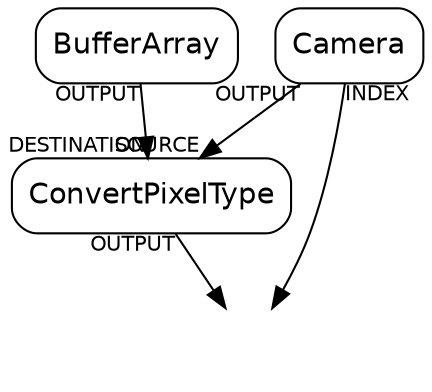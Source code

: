 # dot camera.dot -Tpng  -ocamera.png

digraph stream
{
    node [shape = box, fontname = Helvetica, style = "rounded"] "Camera" "ConvertPixelType" "BufferArray"
    node [shape=plaintext]
    "Camera" -> "ConvertPixelType" [headlabel = "SOURCE", taillabel = "OUTPUT", labelfontname = Helvetica, labelfontsize = "10pt"]
    "Camera" -> "" [taillabel = "INDEX", labelfontname = Helvetica, labelfontsize = "10pt"]
    "BufferArray" -> "ConvertPixelType" [headlabel = "DESTINATION", taillabel = "OUTPUT", labelfontname = Helvetica, labelfontsize = "10pt"]
    "ConvertPixelType" -> "" [taillabel = "OUTPUT", labelfontname = Helvetica, labelfontsize = "10pt"]
}